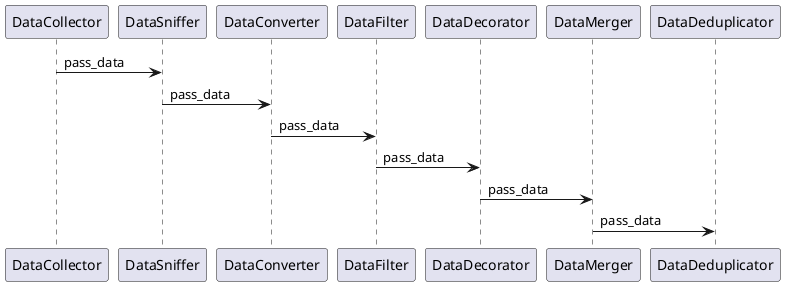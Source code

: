 @startuml flow

DataCollector ->  DataSniffer : pass_data 
DataSniffer -> DataConverter : pass_data
DataConverter -> DataFilter : pass_data
DataFilter -> DataDecorator : pass_data
DataDecorator -> DataMerger : pass_data
DataMerger -> DataDeduplicator : pass_data

@enduml